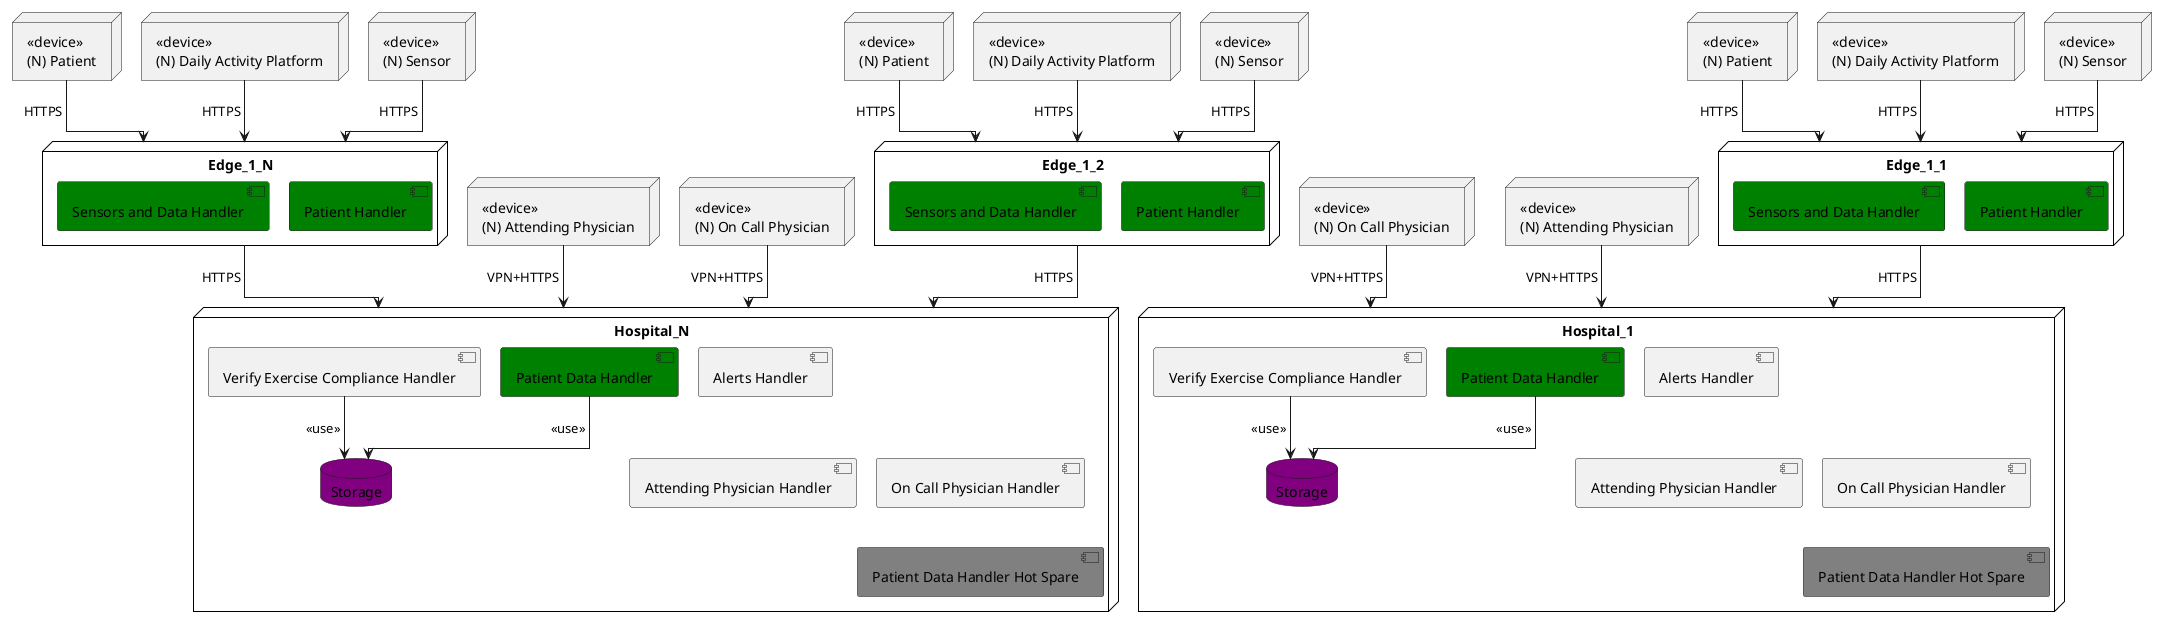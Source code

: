 @startuml deployment_architecture
!pragma layout elk 
left to right direction

node "<<device>>\n(N) Attending Physician" as Attending_Physician_1_1
node "<<device>>\n(N) On Call Physician" as On_Call_Physician_1_1

node Hospital_1 {
    component "Alerts Handler" as AH1
    component "Attending Physician Handler" as APH1
    component "On Call Physician Handler" as OCPH1

    component "Patient Data Handler" as PDH1 #Green
    component "Patient Data Handler Hot Spare" as PDH1B #Gray
    component "Verify Exercise Compliance Handler" as VECH1
    database "Storage" as DS1 #Purple

    PDH1 --> DS1 : <<use>>
    VECH1 --> DS1 : <<use>>
}

node Edge_1_1 {
    component "Sensors and Data Handler" as SDH1 #Green
    component "Patient Handler" as PH1 #Green
}

node Edge_1_2 {
    component "Sensors and Data Handler" as SDH2 #Green
    component "Patient Handler" as PH2 #Green
}

node "Edge_1_N" as Edge_1_3 {
    component "Sensors and Data Handler" as SDH3 #Green
    component "Patient Handler" as PH3 #Green
}

together {
node "<<device>>\n(N) Sensor" as Sensor_1_1
node "<<device>>\n(N) Daily Activity Platform" as DAP_1_1
node "<<device>>\n(N) Patient" as Patient_1_1


Sensor_1_1 -> Edge_1_1 : HTTPS
DAP_1_1 -> Edge_1_1 : HTTPS
Patient_1_1 -> Edge_1_1 : HTTPS
}

Edge_1_1 -> Hospital_1 : HTTPS

Attending_Physician_1_1 --> Hospital_1 : VPN+HTTPS
On_Call_Physician_1_1 --> Hospital_1 : VPN+HTTPS

node "<<device>>\n(N) Attending Physician" as Attending_Physician_1_2
node "<<device>>\n(N) On Call Physician" as On_Call_Physician_1_2


node "Hospital_N" as Hospital_2 {
    component "Alerts Handler" as AH2
    component "Attending Physician Handler" as APH2
    component "On Call Physician Handler" as OCPH2

    component "Patient Data Handler" as PDH2 #Green
    component "Patient Data Handler Hot Spare" as PDH2B #Gray
    component "Verify Exercise Compliance Handler" as VECH2
    database "Storage" as DS2 #Purple

    PDH2 --> DS2 : <<use>>
    VECH2 --> DS2 : <<use>>
}

Attending_Physician_1_2 --> Hospital_2 : VPN+HTTPS
On_Call_Physician_1_2 --> Hospital_2 : VPN+HTTPS



node "<<device>>\n(N) Sensor" as Sensor_1_2
node "<<device>>\n(N) Daily Activity Platform" as DAP_1_2
node "<<device>>\n(N) Patient" as Patient_1_2

Sensor_1_2 -> Edge_1_2 : HTTPS
DAP_1_2 -> Edge_1_2 : HTTPS
Patient_1_2 -> Edge_1_2 : HTTPS

node "<<device>>\n(N) Sensor" as Sensor_1_3
node "<<device>>\n(N) Daily Activity Platform" as DAP_1_3
node "<<device>>\n(N) Patient" as Patient_1_3

Sensor_1_3 -> Edge_1_3 : HTTPS
DAP_1_3 -> Edge_1_3 : HTTPS
Patient_1_3 -> Edge_1_3 : HTTPS

Edge_1_2 -> Hospital_2 : HTTPS
Edge_1_3 -> Hospital_2 : HTTPS

@enduml